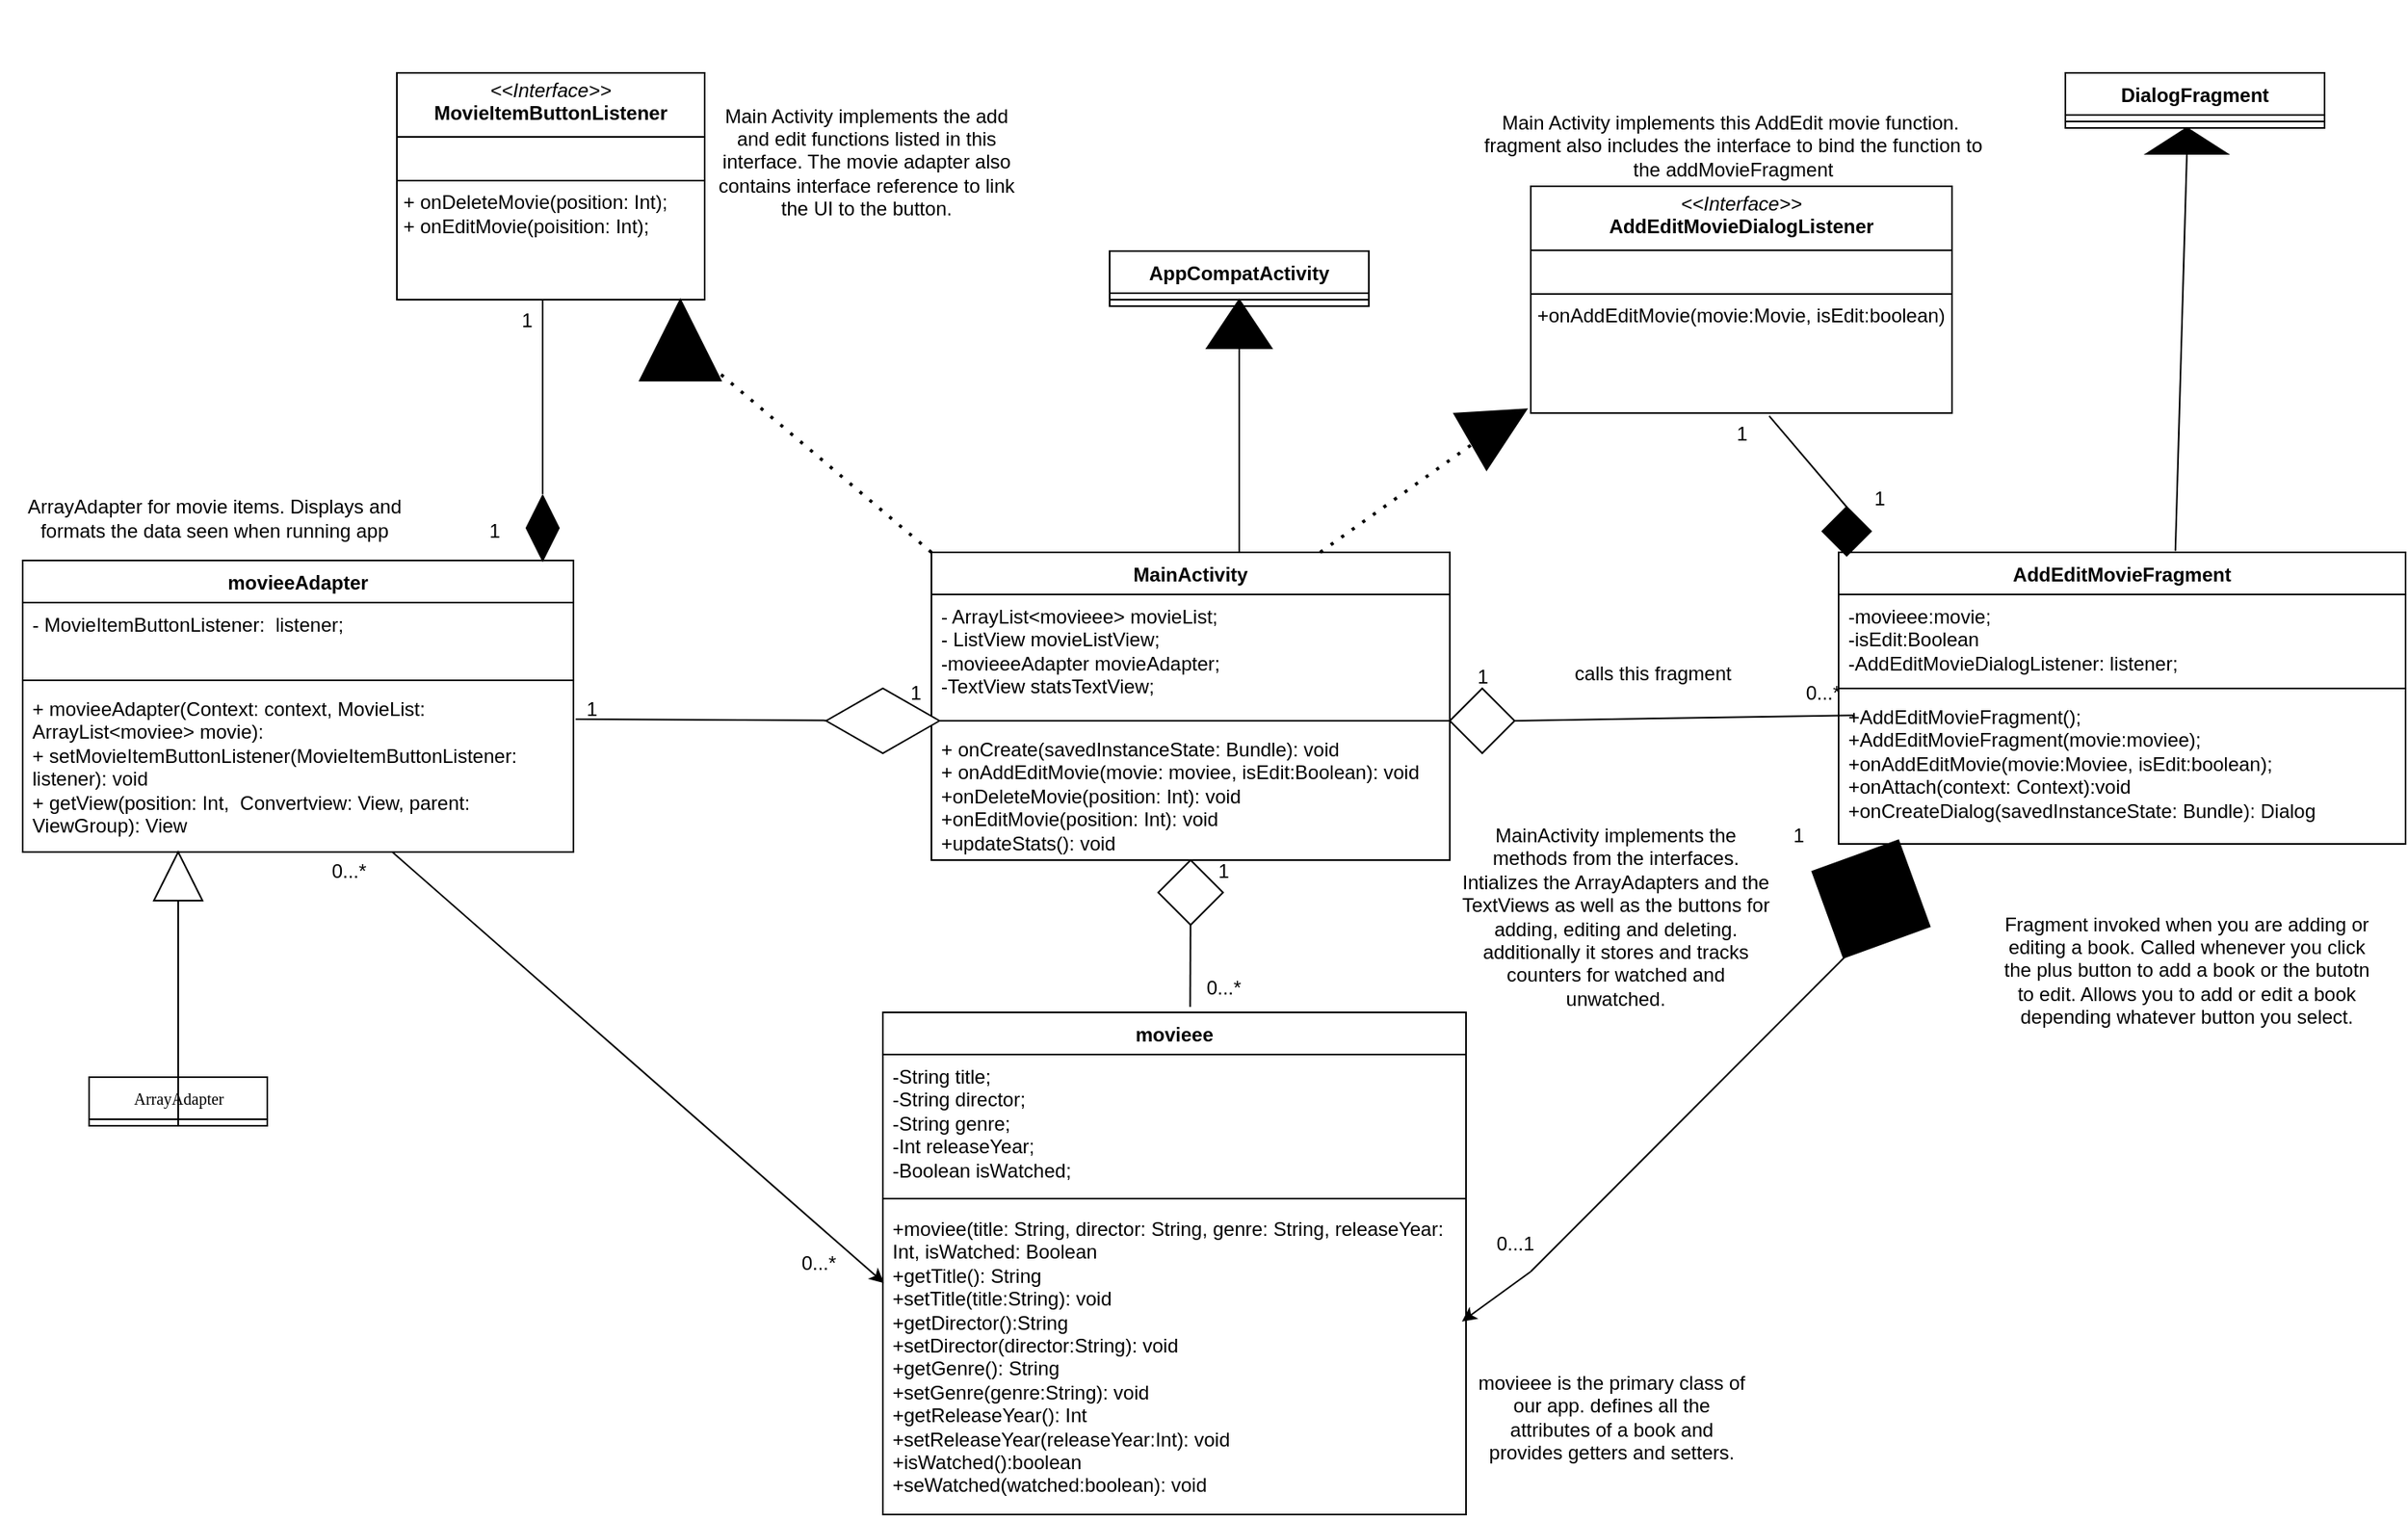 <mxfile version="24.7.16">
  <diagram name="Page-1" id="c4acf3e9-155e-7222-9cf6-157b1a14988f">
    <mxGraphModel dx="503" dy="586" grid="1" gridSize="10" guides="1" tooltips="1" connect="1" arrows="1" fold="1" page="1" pageScale="1" pageWidth="850" pageHeight="1100" background="none" math="0" shadow="0">
      <root>
        <mxCell id="0" />
        <mxCell id="1" parent="0" />
        <mxCell id="5d2195bd80daf111-5" value="ArrayAdapter" style="swimlane;html=1;fontStyle=0;childLayout=stackLayout;horizontal=1;startSize=26;fillColor=none;horizontalStack=0;resizeParent=1;resizeLast=0;collapsible=1;marginBottom=0;swimlaneFillColor=#ffffff;rounded=0;shadow=0;comic=0;labelBackgroundColor=none;strokeWidth=1;fontFamily=Verdana;fontSize=10;align=center;" parent="1" vertex="1" collapsed="1">
          <mxGeometry x="80" y="740" width="110" height="30" as="geometry">
            <mxRectangle x="40" y="250" width="160" height="83" as="alternateBounds" />
          </mxGeometry>
        </mxCell>
        <mxCell id="kQwgx3mhMHAU29gi_rMf-2" value="" style="triangle;whiteSpace=wrap;html=1;rotation=-90;" vertex="1" parent="1">
          <mxGeometry x="120" y="601" width="30" height="30" as="geometry" />
        </mxCell>
        <mxCell id="kQwgx3mhMHAU29gi_rMf-3" value="" style="endArrow=none;html=1;rounded=0;entryX=0.5;entryY=1;entryDx=0;entryDy=0;exitX=0;exitY=0.5;exitDx=0;exitDy=0;" edge="1" parent="1" source="kQwgx3mhMHAU29gi_rMf-2" target="5d2195bd80daf111-5">
          <mxGeometry width="50" height="50" relative="1" as="geometry">
            <mxPoint x="65" y="360" as="sourcePoint" />
            <mxPoint x="115" y="310" as="targetPoint" />
          </mxGeometry>
        </mxCell>
        <mxCell id="kQwgx3mhMHAU29gi_rMf-4" value="movieeAdapter" style="swimlane;fontStyle=1;align=center;verticalAlign=top;childLayout=stackLayout;horizontal=1;startSize=26;horizontalStack=0;resizeParent=1;resizeParentMax=0;resizeLast=0;collapsible=1;marginBottom=0;whiteSpace=wrap;html=1;" vertex="1" parent="1">
          <mxGeometry x="39" y="421" width="340" height="180" as="geometry" />
        </mxCell>
        <mxCell id="kQwgx3mhMHAU29gi_rMf-5" value="- MovieItemButtonListener:&amp;nbsp; listener;" style="text;strokeColor=none;fillColor=none;align=left;verticalAlign=top;spacingLeft=4;spacingRight=4;overflow=hidden;rotatable=0;points=[[0,0.5],[1,0.5]];portConstraint=eastwest;whiteSpace=wrap;html=1;" vertex="1" parent="kQwgx3mhMHAU29gi_rMf-4">
          <mxGeometry y="26" width="340" height="44" as="geometry" />
        </mxCell>
        <mxCell id="kQwgx3mhMHAU29gi_rMf-6" value="" style="line;strokeWidth=1;fillColor=none;align=left;verticalAlign=middle;spacingTop=-1;spacingLeft=3;spacingRight=3;rotatable=0;labelPosition=right;points=[];portConstraint=eastwest;strokeColor=inherit;" vertex="1" parent="kQwgx3mhMHAU29gi_rMf-4">
          <mxGeometry y="70" width="340" height="8" as="geometry" />
        </mxCell>
        <mxCell id="kQwgx3mhMHAU29gi_rMf-7" value="+ movieeAdapter(Context: context, MovieList: ArrayList&amp;lt;moviee&amp;gt; movie):&amp;nbsp;&lt;div&gt;+ setMovieItemButtonListener(MovieItemButtonListener: listener): void&lt;/div&gt;&lt;div&gt;+ getView(position: Int,&amp;nbsp; Convertview: View, parent: ViewGroup): View&lt;/div&gt;" style="text;strokeColor=none;fillColor=none;align=left;verticalAlign=top;spacingLeft=4;spacingRight=4;overflow=hidden;rotatable=0;points=[[0,0.5],[1,0.5]];portConstraint=eastwest;whiteSpace=wrap;html=1;" vertex="1" parent="kQwgx3mhMHAU29gi_rMf-4">
          <mxGeometry y="78" width="340" height="102" as="geometry" />
        </mxCell>
        <mxCell id="kQwgx3mhMHAU29gi_rMf-8" value="" style="rhombus;whiteSpace=wrap;html=1;fillColor=#000000;" vertex="1" parent="1">
          <mxGeometry x="350" y="381" width="20" height="40" as="geometry" />
        </mxCell>
        <mxCell id="kQwgx3mhMHAU29gi_rMf-11" value="" style="endArrow=none;html=1;rounded=0;entryX=0.5;entryY=1;entryDx=0;entryDy=0;" edge="1" parent="1">
          <mxGeometry width="50" height="50" relative="1" as="geometry">
            <mxPoint x="360" y="380" as="sourcePoint" />
            <mxPoint x="360.0" y="260" as="targetPoint" />
          </mxGeometry>
        </mxCell>
        <mxCell id="kQwgx3mhMHAU29gi_rMf-13" value="&lt;p style=&quot;margin:0px;margin-top:4px;text-align:center;&quot;&gt;&lt;i&gt;&amp;lt;&amp;lt;Interface&amp;gt;&amp;gt;&lt;/i&gt;&lt;br&gt;&lt;b&gt;MovieItemButtonListener&lt;/b&gt;&lt;/p&gt;&lt;hr size=&quot;1&quot; style=&quot;border-style:solid;&quot;&gt;&lt;p style=&quot;margin:0px;margin-left:4px;&quot;&gt;&lt;br&gt;&lt;/p&gt;&lt;hr size=&quot;1&quot; style=&quot;border-style:solid;&quot;&gt;&lt;p style=&quot;margin: 0px 0px 0px 4px;&quot;&gt;+ onDeleteMovie(position: Int);&lt;br&gt;&lt;/p&gt;&lt;p style=&quot;margin: 0px 0px 0px 4px;&quot;&gt;+ onEditMovie(poisition: Int);&lt;/p&gt;" style="verticalAlign=top;align=left;overflow=fill;html=1;whiteSpace=wrap;" vertex="1" parent="1">
          <mxGeometry x="270" y="120" width="190" height="140" as="geometry" />
        </mxCell>
        <mxCell id="kQwgx3mhMHAU29gi_rMf-15" value="MainActivity" style="swimlane;fontStyle=1;align=center;verticalAlign=top;childLayout=stackLayout;horizontal=1;startSize=26;horizontalStack=0;resizeParent=1;resizeParentMax=0;resizeLast=0;collapsible=1;marginBottom=0;whiteSpace=wrap;html=1;" vertex="1" parent="1">
          <mxGeometry x="600" y="416" width="320" height="190" as="geometry" />
        </mxCell>
        <mxCell id="kQwgx3mhMHAU29gi_rMf-16" value="- ArrayList&amp;lt;movieee&amp;gt; movieList;&lt;div&gt;- ListView movieListView;&lt;/div&gt;&lt;div&gt;-movieeeAdapter movieAdapter;&lt;/div&gt;&lt;div&gt;-TextView statsTextView;&lt;/div&gt;" style="text;strokeColor=none;fillColor=none;align=left;verticalAlign=top;spacingLeft=4;spacingRight=4;overflow=hidden;rotatable=0;points=[[0,0.5],[1,0.5]];portConstraint=eastwest;whiteSpace=wrap;html=1;" vertex="1" parent="kQwgx3mhMHAU29gi_rMf-15">
          <mxGeometry y="26" width="320" height="74" as="geometry" />
        </mxCell>
        <mxCell id="kQwgx3mhMHAU29gi_rMf-17" value="" style="line;strokeWidth=1;fillColor=none;align=left;verticalAlign=middle;spacingTop=-1;spacingLeft=3;spacingRight=3;rotatable=0;labelPosition=right;points=[];portConstraint=eastwest;strokeColor=inherit;" vertex="1" parent="kQwgx3mhMHAU29gi_rMf-15">
          <mxGeometry y="100" width="320" height="8" as="geometry" />
        </mxCell>
        <mxCell id="kQwgx3mhMHAU29gi_rMf-18" value="+ onCreate(savedInstanceState: Bundle): void&lt;div&gt;+ onAddEditMovie(movie: moviee, isEdit:Boolean): void&amp;nbsp;&lt;/div&gt;&lt;div&gt;+onDeleteMovie(position: Int): void&lt;/div&gt;&lt;div&gt;+onEditMovie(position: Int): void&lt;/div&gt;&lt;div&gt;+updateStats(): void&lt;/div&gt;" style="text;strokeColor=none;fillColor=none;align=left;verticalAlign=top;spacingLeft=4;spacingRight=4;overflow=hidden;rotatable=0;points=[[0,0.5],[1,0.5]];portConstraint=eastwest;whiteSpace=wrap;html=1;" vertex="1" parent="kQwgx3mhMHAU29gi_rMf-15">
          <mxGeometry y="108" width="320" height="82" as="geometry" />
        </mxCell>
        <mxCell id="kQwgx3mhMHAU29gi_rMf-19" value="" style="endArrow=none;dashed=1;html=1;dashPattern=1 3;strokeWidth=2;rounded=0;exitX=0;exitY=0;exitDx=0;exitDy=0;" edge="1" parent="1" source="kQwgx3mhMHAU29gi_rMf-15" target="kQwgx3mhMHAU29gi_rMf-20">
          <mxGeometry width="50" height="50" relative="1" as="geometry">
            <mxPoint x="480" y="410" as="sourcePoint" />
            <mxPoint x="440" y="300" as="targetPoint" />
          </mxGeometry>
        </mxCell>
        <mxCell id="kQwgx3mhMHAU29gi_rMf-20" value="" style="triangle;whiteSpace=wrap;html=1;rotation=-90;fillColor=#000000;" vertex="1" parent="1">
          <mxGeometry x="420" y="260" width="50" height="50" as="geometry" />
        </mxCell>
        <mxCell id="kQwgx3mhMHAU29gi_rMf-23" value="" style="endArrow=none;html=1;rounded=0;exitX=1.004;exitY=0.196;exitDx=0;exitDy=0;exitPerimeter=0;" edge="1" parent="1" source="kQwgx3mhMHAU29gi_rMf-7" target="kQwgx3mhMHAU29gi_rMf-22">
          <mxGeometry width="50" height="50" relative="1" as="geometry">
            <mxPoint x="380" y="519" as="sourcePoint" />
            <mxPoint x="510" y="519" as="targetPoint" />
          </mxGeometry>
        </mxCell>
        <mxCell id="kQwgx3mhMHAU29gi_rMf-24" value="" style="endArrow=none;html=1;rounded=0;exitX=0.003;exitY=-0.053;exitDx=0;exitDy=0;exitPerimeter=0;" edge="1" parent="1" source="kQwgx3mhMHAU29gi_rMf-18" target="kQwgx3mhMHAU29gi_rMf-22">
          <mxGeometry width="50" height="50" relative="1" as="geometry">
            <mxPoint x="601" y="520" as="sourcePoint" />
            <mxPoint x="510" y="519" as="targetPoint" />
          </mxGeometry>
        </mxCell>
        <mxCell id="kQwgx3mhMHAU29gi_rMf-22" value="" style="rhombus;whiteSpace=wrap;html=1;rotation=90;" vertex="1" parent="1">
          <mxGeometry x="550" y="485" width="40" height="70" as="geometry" />
        </mxCell>
        <mxCell id="kQwgx3mhMHAU29gi_rMf-25" value="AppCompatActivity" style="swimlane;fontStyle=1;align=center;verticalAlign=top;childLayout=stackLayout;horizontal=1;startSize=26;horizontalStack=0;resizeParent=1;resizeParentMax=0;resizeLast=0;collapsible=1;marginBottom=0;whiteSpace=wrap;html=1;" vertex="1" parent="1">
          <mxGeometry x="710" y="230" width="160" height="34" as="geometry" />
        </mxCell>
        <mxCell id="kQwgx3mhMHAU29gi_rMf-27" value="" style="line;strokeWidth=1;fillColor=none;align=left;verticalAlign=middle;spacingTop=-1;spacingLeft=3;spacingRight=3;rotatable=0;labelPosition=right;points=[];portConstraint=eastwest;strokeColor=inherit;" vertex="1" parent="kQwgx3mhMHAU29gi_rMf-25">
          <mxGeometry y="26" width="160" height="8" as="geometry" />
        </mxCell>
        <mxCell id="kQwgx3mhMHAU29gi_rMf-29" value="" style="endArrow=none;html=1;rounded=0;" edge="1" parent="1" target="kQwgx3mhMHAU29gi_rMf-30">
          <mxGeometry width="50" height="50" relative="1" as="geometry">
            <mxPoint x="790" y="416" as="sourcePoint" />
            <mxPoint x="790" y="280" as="targetPoint" />
          </mxGeometry>
        </mxCell>
        <mxCell id="kQwgx3mhMHAU29gi_rMf-30" value="" style="triangle;whiteSpace=wrap;html=1;rotation=-90;fillColor=#000000;" vertex="1" parent="1">
          <mxGeometry x="775" y="255" width="30" height="40" as="geometry" />
        </mxCell>
        <mxCell id="kQwgx3mhMHAU29gi_rMf-31" value="1" style="text;html=1;align=center;verticalAlign=middle;resizable=0;points=[];autosize=1;strokeColor=none;fillColor=none;" vertex="1" parent="1">
          <mxGeometry x="375" y="498" width="30" height="30" as="geometry" />
        </mxCell>
        <mxCell id="kQwgx3mhMHAU29gi_rMf-32" value="1" style="text;html=1;align=center;verticalAlign=middle;resizable=0;points=[];autosize=1;strokeColor=none;fillColor=none;" vertex="1" parent="1">
          <mxGeometry x="575" y="488" width="30" height="30" as="geometry" />
        </mxCell>
        <mxCell id="kQwgx3mhMHAU29gi_rMf-33" value="1" style="text;html=1;align=center;verticalAlign=middle;resizable=0;points=[];autosize=1;strokeColor=none;fillColor=none;" vertex="1" parent="1">
          <mxGeometry x="315" y="388" width="30" height="30" as="geometry" />
        </mxCell>
        <mxCell id="kQwgx3mhMHAU29gi_rMf-34" value="1" style="text;html=1;align=center;verticalAlign=middle;resizable=0;points=[];autosize=1;strokeColor=none;fillColor=none;" vertex="1" parent="1">
          <mxGeometry x="335" y="258" width="30" height="30" as="geometry" />
        </mxCell>
        <mxCell id="kQwgx3mhMHAU29gi_rMf-35" value="movieee" style="swimlane;fontStyle=1;align=center;verticalAlign=top;childLayout=stackLayout;horizontal=1;startSize=26;horizontalStack=0;resizeParent=1;resizeParentMax=0;resizeLast=0;collapsible=1;marginBottom=0;whiteSpace=wrap;html=1;" vertex="1" parent="1">
          <mxGeometry x="570" y="700" width="360" height="310" as="geometry" />
        </mxCell>
        <mxCell id="kQwgx3mhMHAU29gi_rMf-36" value="-String title;&amp;nbsp;&lt;div&gt;-String director;&lt;/div&gt;&lt;div&gt;-String genre;&lt;/div&gt;&lt;div&gt;-Int releaseYear;&lt;/div&gt;&lt;div&gt;-Boolean isWatched;&lt;/div&gt;" style="text;strokeColor=none;fillColor=none;align=left;verticalAlign=top;spacingLeft=4;spacingRight=4;overflow=hidden;rotatable=0;points=[[0,0.5],[1,0.5]];portConstraint=eastwest;whiteSpace=wrap;html=1;" vertex="1" parent="kQwgx3mhMHAU29gi_rMf-35">
          <mxGeometry y="26" width="360" height="84" as="geometry" />
        </mxCell>
        <mxCell id="kQwgx3mhMHAU29gi_rMf-37" value="" style="line;strokeWidth=1;fillColor=none;align=left;verticalAlign=middle;spacingTop=-1;spacingLeft=3;spacingRight=3;rotatable=0;labelPosition=right;points=[];portConstraint=eastwest;strokeColor=inherit;" vertex="1" parent="kQwgx3mhMHAU29gi_rMf-35">
          <mxGeometry y="110" width="360" height="10" as="geometry" />
        </mxCell>
        <mxCell id="kQwgx3mhMHAU29gi_rMf-38" value="+moviee(title: String, director: String, genre: String, releaseYear: Int, isWatched: Boolean&lt;div&gt;+getTitle(): String&lt;/div&gt;&lt;div&gt;+setTitle(title:String): void&lt;/div&gt;&lt;div&gt;+getDirector():String&lt;/div&gt;&lt;div&gt;+setDirector(director:String): void&amp;nbsp;&lt;/div&gt;&lt;div&gt;+getGenre(): String&lt;/div&gt;&lt;div&gt;+setGenre(genre:String): void&lt;/div&gt;&lt;div&gt;+getReleaseYear(): Int&lt;/div&gt;&lt;div&gt;+setReleaseYear(releaseYear:Int): void&lt;/div&gt;&lt;div&gt;+isWatched():boolean&lt;/div&gt;&lt;div&gt;+seWatched(watched:boolean): void&lt;/div&gt;" style="text;strokeColor=none;fillColor=none;align=left;verticalAlign=top;spacingLeft=4;spacingRight=4;overflow=hidden;rotatable=0;points=[[0,0.5],[1,0.5]];portConstraint=eastwest;whiteSpace=wrap;html=1;" vertex="1" parent="kQwgx3mhMHAU29gi_rMf-35">
          <mxGeometry y="120" width="360" height="190" as="geometry" />
        </mxCell>
        <mxCell id="kQwgx3mhMHAU29gi_rMf-39" value="" style="endArrow=none;html=1;rounded=0;exitX=0.527;exitY=-0.011;exitDx=0;exitDy=0;exitPerimeter=0;" edge="1" parent="1" source="kQwgx3mhMHAU29gi_rMf-35" target="kQwgx3mhMHAU29gi_rMf-40">
          <mxGeometry width="50" height="50" relative="1" as="geometry">
            <mxPoint x="755" y="700" as="sourcePoint" />
            <mxPoint x="760" y="650" as="targetPoint" />
          </mxGeometry>
        </mxCell>
        <mxCell id="kQwgx3mhMHAU29gi_rMf-40" value="" style="rhombus;whiteSpace=wrap;html=1;" vertex="1" parent="1">
          <mxGeometry x="740" y="606" width="40" height="40" as="geometry" />
        </mxCell>
        <mxCell id="kQwgx3mhMHAU29gi_rMf-41" value="1" style="text;html=1;align=center;verticalAlign=middle;resizable=0;points=[];autosize=1;strokeColor=none;fillColor=none;" vertex="1" parent="1">
          <mxGeometry x="765" y="598" width="30" height="30" as="geometry" />
        </mxCell>
        <mxCell id="kQwgx3mhMHAU29gi_rMf-42" value="0...*" style="text;html=1;align=center;verticalAlign=middle;resizable=0;points=[];autosize=1;strokeColor=none;fillColor=none;" vertex="1" parent="1">
          <mxGeometry x="760" y="670" width="40" height="30" as="geometry" />
        </mxCell>
        <mxCell id="kQwgx3mhMHAU29gi_rMf-43" value="" style="endArrow=classic;html=1;rounded=0;entryX=0.002;entryY=0.248;entryDx=0;entryDy=0;entryPerimeter=0;" edge="1" parent="1" source="kQwgx3mhMHAU29gi_rMf-7" target="kQwgx3mhMHAU29gi_rMf-38">
          <mxGeometry width="50" height="50" relative="1" as="geometry">
            <mxPoint x="265" y="651" as="sourcePoint" />
            <mxPoint x="315" y="601" as="targetPoint" />
          </mxGeometry>
        </mxCell>
        <mxCell id="kQwgx3mhMHAU29gi_rMf-44" value="0...*" style="text;html=1;align=center;verticalAlign=middle;resizable=0;points=[];autosize=1;strokeColor=none;fillColor=none;" vertex="1" parent="1">
          <mxGeometry x="510" y="840" width="40" height="30" as="geometry" />
        </mxCell>
        <mxCell id="kQwgx3mhMHAU29gi_rMf-45" value="0...*" style="text;html=1;align=center;verticalAlign=middle;resizable=0;points=[];autosize=1;strokeColor=none;fillColor=none;" vertex="1" parent="1">
          <mxGeometry x="220" y="598" width="40" height="30" as="geometry" />
        </mxCell>
        <mxCell id="kQwgx3mhMHAU29gi_rMf-50" value="AddEditMovieFragment" style="swimlane;fontStyle=1;align=center;verticalAlign=top;childLayout=stackLayout;horizontal=1;startSize=26;horizontalStack=0;resizeParent=1;resizeParentMax=0;resizeLast=0;collapsible=1;marginBottom=0;whiteSpace=wrap;html=1;" vertex="1" parent="1">
          <mxGeometry x="1160" y="416" width="350" height="180" as="geometry" />
        </mxCell>
        <mxCell id="kQwgx3mhMHAU29gi_rMf-51" value="-movieee:movie;&lt;div&gt;-isEdit:Boolean&lt;br&gt;&lt;div&gt;-AddEditMovieDialogListener: listener;&lt;/div&gt;&lt;/div&gt;" style="text;strokeColor=none;fillColor=none;align=left;verticalAlign=top;spacingLeft=4;spacingRight=4;overflow=hidden;rotatable=0;points=[[0,0.5],[1,0.5]];portConstraint=eastwest;whiteSpace=wrap;html=1;" vertex="1" parent="kQwgx3mhMHAU29gi_rMf-50">
          <mxGeometry y="26" width="350" height="54" as="geometry" />
        </mxCell>
        <mxCell id="kQwgx3mhMHAU29gi_rMf-52" value="" style="line;strokeWidth=1;fillColor=none;align=left;verticalAlign=middle;spacingTop=-1;spacingLeft=3;spacingRight=3;rotatable=0;labelPosition=right;points=[];portConstraint=eastwest;strokeColor=inherit;" vertex="1" parent="kQwgx3mhMHAU29gi_rMf-50">
          <mxGeometry y="80" width="350" height="8" as="geometry" />
        </mxCell>
        <mxCell id="kQwgx3mhMHAU29gi_rMf-53" value="+AddEditMovieFragment();&lt;div&gt;+AddEditMovieFragment(movie:moviee);&amp;nbsp;&lt;/div&gt;&lt;div&gt;+onAddEditMovie(movie:Moviee, isEdit:boolean);&lt;/div&gt;&lt;div&gt;+onAttach(context: Context):void&lt;/div&gt;&lt;div&gt;+onCreateDialog(savedInstanceState: Bundle): Dialog&lt;/div&gt;" style="text;strokeColor=none;fillColor=none;align=left;verticalAlign=top;spacingLeft=4;spacingRight=4;overflow=hidden;rotatable=0;points=[[0,0.5],[1,0.5]];portConstraint=eastwest;whiteSpace=wrap;html=1;" vertex="1" parent="kQwgx3mhMHAU29gi_rMf-50">
          <mxGeometry y="88" width="350" height="92" as="geometry" />
        </mxCell>
        <mxCell id="kQwgx3mhMHAU29gi_rMf-54" value="DialogFragment" style="swimlane;fontStyle=1;align=center;verticalAlign=top;childLayout=stackLayout;horizontal=1;startSize=26;horizontalStack=0;resizeParent=1;resizeParentMax=0;resizeLast=0;collapsible=1;marginBottom=0;whiteSpace=wrap;html=1;" vertex="1" parent="1">
          <mxGeometry x="1300" y="120" width="160" height="34" as="geometry" />
        </mxCell>
        <mxCell id="kQwgx3mhMHAU29gi_rMf-56" value="" style="line;strokeWidth=1;fillColor=none;align=left;verticalAlign=middle;spacingTop=-1;spacingLeft=3;spacingRight=3;rotatable=0;labelPosition=right;points=[];portConstraint=eastwest;strokeColor=inherit;" vertex="1" parent="kQwgx3mhMHAU29gi_rMf-54">
          <mxGeometry y="26" width="160" height="8" as="geometry" />
        </mxCell>
        <mxCell id="kQwgx3mhMHAU29gi_rMf-60" value="" style="endArrow=none;html=1;rounded=0;entryX=0;entryY=0.5;entryDx=0;entryDy=0;exitX=0.594;exitY=-0.005;exitDx=0;exitDy=0;exitPerimeter=0;" edge="1" parent="1" source="kQwgx3mhMHAU29gi_rMf-50" target="kQwgx3mhMHAU29gi_rMf-59">
          <mxGeometry width="50" height="50" relative="1" as="geometry">
            <mxPoint x="1368" y="415" as="sourcePoint" />
            <mxPoint x="1380" y="153" as="targetPoint" />
          </mxGeometry>
        </mxCell>
        <mxCell id="kQwgx3mhMHAU29gi_rMf-59" value="" style="triangle;whiteSpace=wrap;html=1;rotation=-180;direction=south;fillColor=#000000;" vertex="1" parent="1">
          <mxGeometry x="1350" y="154" width="50" height="16" as="geometry" />
        </mxCell>
        <mxCell id="kQwgx3mhMHAU29gi_rMf-61" value="&lt;p style=&quot;margin:0px;margin-top:4px;text-align:center;&quot;&gt;&lt;i&gt;&amp;lt;&amp;lt;Interface&amp;gt;&amp;gt;&lt;/i&gt;&lt;br&gt;&lt;b&gt;AddEditMovieDialogListener&lt;/b&gt;&lt;/p&gt;&lt;hr size=&quot;1&quot; style=&quot;border-style:solid;&quot;&gt;&lt;p style=&quot;margin:0px;margin-left:4px;&quot;&gt;&lt;br&gt;&lt;/p&gt;&lt;hr size=&quot;1&quot; style=&quot;border-style:solid;&quot;&gt;&lt;p style=&quot;margin:0px;margin-left:4px;&quot;&gt;+onAddEditMovie(movie:Movie, isEdit:boolean)&lt;/p&gt;" style="verticalAlign=top;align=left;overflow=fill;html=1;whiteSpace=wrap;" vertex="1" parent="1">
          <mxGeometry x="970" y="190" width="260" height="140" as="geometry" />
        </mxCell>
        <mxCell id="kQwgx3mhMHAU29gi_rMf-62" value="" style="endArrow=none;html=1;rounded=0;entryX=0.566;entryY=1.013;entryDx=0;entryDy=0;entryPerimeter=0;exitX=0.5;exitY=0;exitDx=0;exitDy=0;" edge="1" parent="1" source="kQwgx3mhMHAU29gi_rMf-63" target="kQwgx3mhMHAU29gi_rMf-61">
          <mxGeometry width="50" height="50" relative="1" as="geometry">
            <mxPoint x="1150" y="390" as="sourcePoint" />
            <mxPoint x="1180" y="290" as="targetPoint" />
          </mxGeometry>
        </mxCell>
        <mxCell id="kQwgx3mhMHAU29gi_rMf-63" value="" style="rhombus;whiteSpace=wrap;html=1;fillColor=#000000;" vertex="1" parent="1">
          <mxGeometry x="1150" y="388" width="30" height="30" as="geometry" />
        </mxCell>
        <mxCell id="kQwgx3mhMHAU29gi_rMf-65" value="" style="endArrow=none;dashed=1;html=1;dashPattern=1 3;strokeWidth=2;rounded=0;exitX=0.75;exitY=0;exitDx=0;exitDy=0;" edge="1" parent="1" source="kQwgx3mhMHAU29gi_rMf-15" target="kQwgx3mhMHAU29gi_rMf-66">
          <mxGeometry width="50" height="50" relative="1" as="geometry">
            <mxPoint x="980" y="430" as="sourcePoint" />
            <mxPoint x="960" y="350" as="targetPoint" />
          </mxGeometry>
        </mxCell>
        <mxCell id="kQwgx3mhMHAU29gi_rMf-66" value="" style="triangle;whiteSpace=wrap;html=1;rotation=-30;fillColor=#000000;" vertex="1" parent="1">
          <mxGeometry x="930" y="317.68" width="40" height="40" as="geometry" />
        </mxCell>
        <mxCell id="kQwgx3mhMHAU29gi_rMf-67" value="" style="endArrow=none;html=1;rounded=0;entryX=-0.014;entryY=0.157;entryDx=0;entryDy=0;entryPerimeter=0;exitX=0.5;exitY=1;exitDx=0;exitDy=0;" edge="1" parent="1" source="kQwgx3mhMHAU29gi_rMf-70">
          <mxGeometry width="50" height="50" relative="1" as="geometry">
            <mxPoint x="974.756" y="517.996" as="sourcePoint" />
            <mxPoint x="1170" y="516.584" as="targetPoint" />
          </mxGeometry>
        </mxCell>
        <mxCell id="kQwgx3mhMHAU29gi_rMf-70" value="" style="rhombus;whiteSpace=wrap;html=1;rotation=-90;" vertex="1" parent="1">
          <mxGeometry x="920" y="500" width="40" height="40" as="geometry" />
        </mxCell>
        <mxCell id="kQwgx3mhMHAU29gi_rMf-72" value="1" style="text;html=1;align=center;verticalAlign=middle;resizable=0;points=[];autosize=1;strokeColor=none;fillColor=none;" vertex="1" parent="1">
          <mxGeometry x="925" y="478" width="30" height="30" as="geometry" />
        </mxCell>
        <mxCell id="kQwgx3mhMHAU29gi_rMf-73" value="0...*" style="text;html=1;align=center;verticalAlign=middle;resizable=0;points=[];autosize=1;strokeColor=none;fillColor=none;" vertex="1" parent="1">
          <mxGeometry x="1130" y="488" width="40" height="30" as="geometry" />
        </mxCell>
        <mxCell id="kQwgx3mhMHAU29gi_rMf-74" value="calls this fragment" style="text;html=1;align=center;verticalAlign=middle;resizable=0;points=[];autosize=1;strokeColor=none;fillColor=none;" vertex="1" parent="1">
          <mxGeometry x="984.9" y="476.14" width="120" height="30" as="geometry" />
        </mxCell>
        <mxCell id="kQwgx3mhMHAU29gi_rMf-76" value="" style="endArrow=none;html=1;rounded=0;entryX=-0.028;entryY=0.976;entryDx=0;entryDy=0;entryPerimeter=0;" edge="1" parent="1">
          <mxGeometry width="50" height="50" relative="1" as="geometry">
            <mxPoint x="970" y="860" as="sourcePoint" />
            <mxPoint x="1167.138" y="662.48" as="targetPoint" />
          </mxGeometry>
        </mxCell>
        <mxCell id="kQwgx3mhMHAU29gi_rMf-78" value="" style="rhombus;whiteSpace=wrap;html=1;rotation=25;fillColor=#000000;" vertex="1" parent="1">
          <mxGeometry x="1140" y="590" width="80" height="80" as="geometry" />
        </mxCell>
        <mxCell id="kQwgx3mhMHAU29gi_rMf-79" value="" style="endArrow=classic;html=1;rounded=0;entryX=0.993;entryY=0.373;entryDx=0;entryDy=0;entryPerimeter=0;" edge="1" parent="1" target="kQwgx3mhMHAU29gi_rMf-38">
          <mxGeometry width="50" height="50" relative="1" as="geometry">
            <mxPoint x="970" y="860" as="sourcePoint" />
            <mxPoint x="1010" y="820" as="targetPoint" />
          </mxGeometry>
        </mxCell>
        <mxCell id="kQwgx3mhMHAU29gi_rMf-80" value="0...1" style="text;html=1;align=center;verticalAlign=middle;resizable=0;points=[];autosize=1;strokeColor=none;fillColor=none;" vertex="1" parent="1">
          <mxGeometry x="935" y="828" width="50" height="30" as="geometry" />
        </mxCell>
        <mxCell id="kQwgx3mhMHAU29gi_rMf-81" value="1" style="text;html=1;align=center;verticalAlign=middle;resizable=0;points=[];autosize=1;strokeColor=none;fillColor=none;" vertex="1" parent="1">
          <mxGeometry x="1120" y="576" width="30" height="30" as="geometry" />
        </mxCell>
        <mxCell id="kQwgx3mhMHAU29gi_rMf-82" value="1" style="text;html=1;align=center;verticalAlign=middle;resizable=0;points=[];autosize=1;strokeColor=none;fillColor=none;" vertex="1" parent="1">
          <mxGeometry x="1170" y="368" width="30" height="30" as="geometry" />
        </mxCell>
        <mxCell id="kQwgx3mhMHAU29gi_rMf-83" value="1" style="text;html=1;align=center;verticalAlign=middle;resizable=0;points=[];autosize=1;strokeColor=none;fillColor=none;" vertex="1" parent="1">
          <mxGeometry x="1085" y="328" width="30" height="30" as="geometry" />
        </mxCell>
        <mxCell id="kQwgx3mhMHAU29gi_rMf-84" value="&lt;div&gt;&lt;br&gt;&lt;/div&gt;" style="text;html=1;align=center;verticalAlign=middle;resizable=0;points=[];autosize=1;strokeColor=none;fillColor=none;" vertex="1" parent="1">
          <mxGeometry x="25" y="235" width="20" height="30" as="geometry" />
        </mxCell>
        <mxCell id="kQwgx3mhMHAU29gi_rMf-86" value="Main Activity implements the add and edit functions listed in this interface. The movie adapter also contains interface reference to link the UI to the button." style="text;html=1;align=center;verticalAlign=middle;whiteSpace=wrap;rounded=0;" vertex="1" parent="1">
          <mxGeometry x="460" y="120" width="200" height="110" as="geometry" />
        </mxCell>
        <mxCell id="kQwgx3mhMHAU29gi_rMf-87" value="ArrayAdapter for movie items. Displays and formats the data seen when running app" style="text;html=1;align=center;verticalAlign=middle;whiteSpace=wrap;rounded=0;" vertex="1" parent="1">
          <mxGeometry x="25" y="380" width="265" height="30" as="geometry" />
        </mxCell>
        <mxCell id="kQwgx3mhMHAU29gi_rMf-90" value="movieee is the primary class of our app. defines all the attributes of a book and provides getters and setters." style="text;html=1;align=center;verticalAlign=middle;whiteSpace=wrap;rounded=0;" vertex="1" parent="1">
          <mxGeometry x="935" y="890" width="170" height="120" as="geometry" />
        </mxCell>
        <mxCell id="kQwgx3mhMHAU29gi_rMf-91" value="Fragment invoked when you are adding or editing a book. Called whenever you click the plus button to add a book or the butotn to edit. Allows you to add or edit a book depending whatever button you select." style="text;html=1;align=center;verticalAlign=middle;whiteSpace=wrap;rounded=0;" vertex="1" parent="1">
          <mxGeometry x="1260" y="598" width="230" height="152" as="geometry" />
        </mxCell>
        <mxCell id="kQwgx3mhMHAU29gi_rMf-95" value="&lt;span style=&quot;text-wrap-mode: nowrap;&quot;&gt;Main Activity implements this AddEdit movie function.&amp;nbsp;&lt;/span&gt;&lt;div&gt;&lt;span style=&quot;text-wrap-mode: nowrap;&quot;&gt;fragment also includes the interface to bind the function to the addMovieFragment&lt;/span&gt;&lt;/div&gt;" style="text;html=1;align=center;verticalAlign=middle;whiteSpace=wrap;rounded=0;" vertex="1" parent="1">
          <mxGeometry x="935" y="75" width="320" height="180" as="geometry" />
        </mxCell>
        <mxCell id="kQwgx3mhMHAU29gi_rMf-96" value="MainActivity implements the methods from the interfaces. Intializes the ArrayAdapters and the TextViews as well as the buttons for adding, editing and deleting. additionally it stores and tracks counters for watched and unwatched." style="text;html=1;align=center;verticalAlign=middle;whiteSpace=wrap;rounded=0;" vertex="1" parent="1">
          <mxGeometry x="924.9" y="571" width="195.1" height="139" as="geometry" />
        </mxCell>
      </root>
    </mxGraphModel>
  </diagram>
</mxfile>
